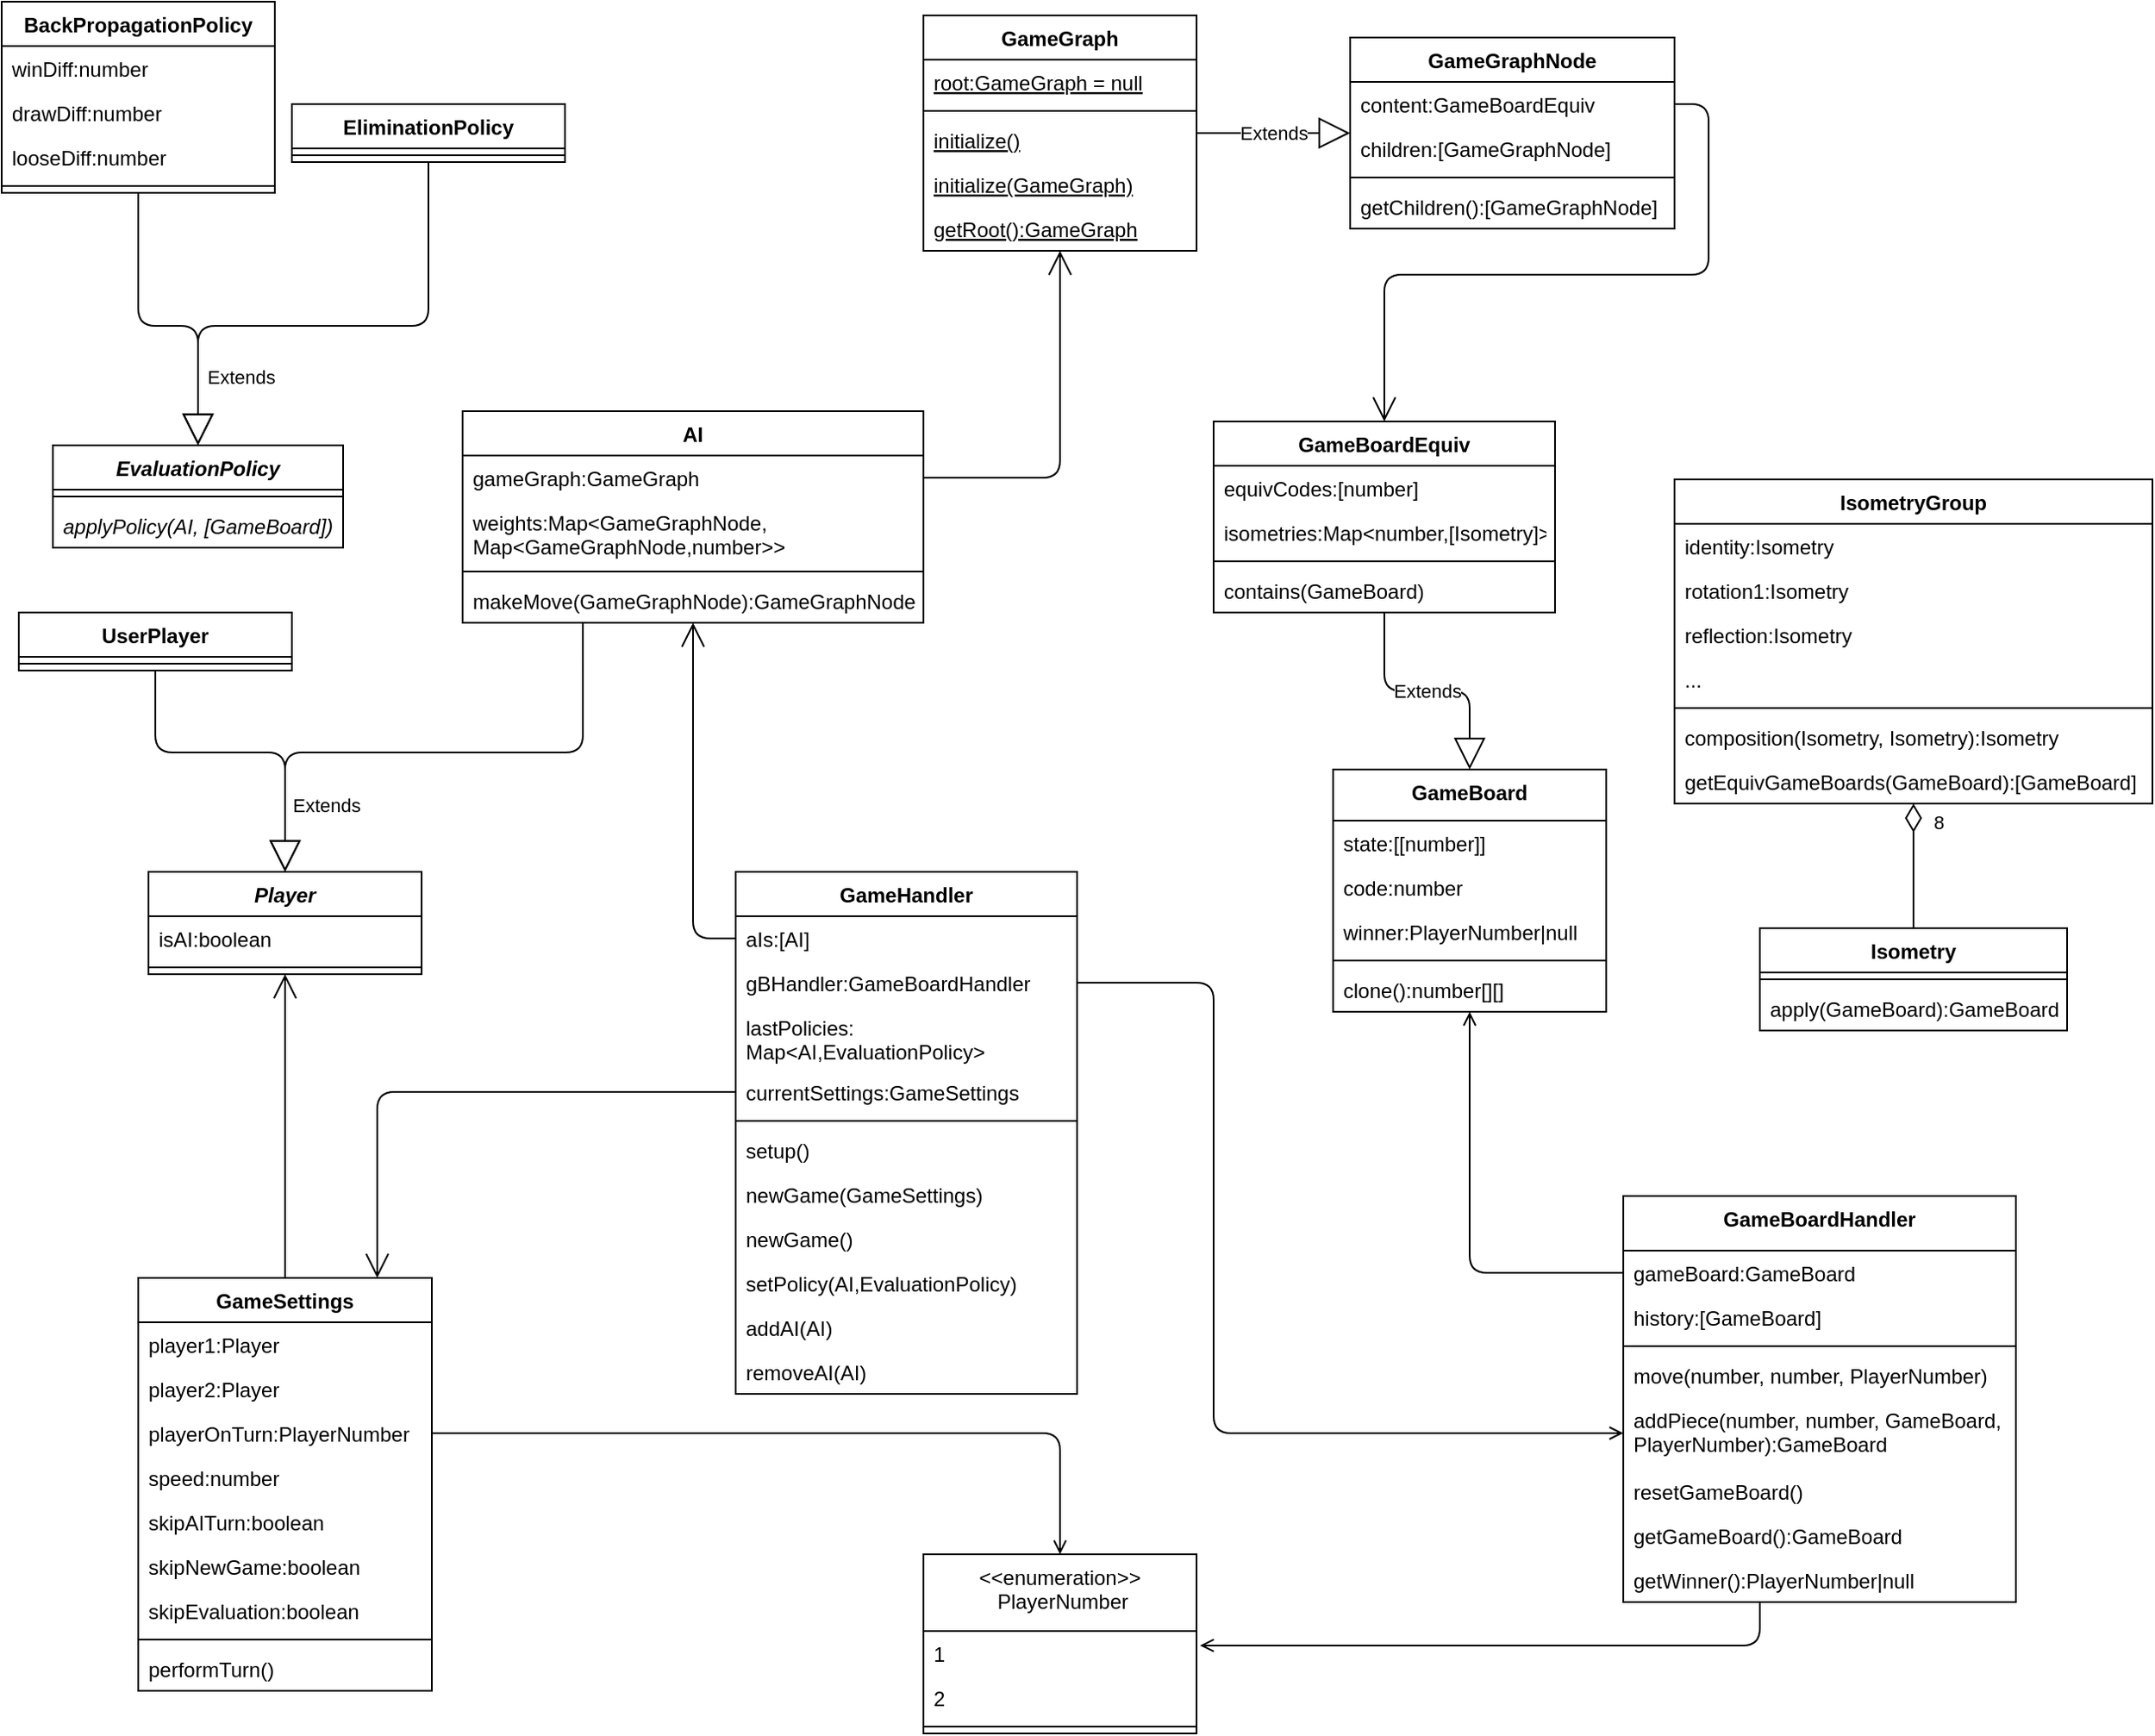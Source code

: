 <mxfile>
    <diagram id="C5RBs43oDa-KdzZeNtuy" name="Page-1">
        <mxGraphModel dx="1668" dy="773" grid="1" gridSize="10" guides="1" tooltips="1" connect="1" arrows="1" fold="1" page="1" pageScale="1" pageWidth="1300" pageHeight="1169" math="0" shadow="0">
            <root>
                <mxCell id="WIyWlLk6GJQsqaUBKTNV-0"/>
                <mxCell id="WIyWlLk6GJQsqaUBKTNV-1" parent="WIyWlLk6GJQsqaUBKTNV-0"/>
                <mxCell id="5" value="GameBoard" style="swimlane;fontStyle=1;align=center;verticalAlign=top;childLayout=stackLayout;horizontal=1;startSize=30;horizontalStack=0;resizeParent=1;resizeLast=0;collapsible=1;marginBottom=0;rounded=0;shadow=0;strokeWidth=1;" parent="WIyWlLk6GJQsqaUBKTNV-1" vertex="1">
                    <mxGeometry x="800" y="480" width="160" height="142" as="geometry">
                        <mxRectangle x="120" y="360" width="160" height="26" as="alternateBounds"/>
                    </mxGeometry>
                </mxCell>
                <mxCell id="6" value="state:[[number]]" style="text;align=left;verticalAlign=top;spacingLeft=4;spacingRight=4;overflow=hidden;rotatable=0;points=[[0,0.5],[1,0.5]];portConstraint=eastwest;" parent="5" vertex="1">
                    <mxGeometry y="30" width="160" height="26" as="geometry"/>
                </mxCell>
                <mxCell id="7" value="code:number" style="text;align=left;verticalAlign=top;spacingLeft=4;spacingRight=4;overflow=hidden;rotatable=0;points=[[0,0.5],[1,0.5]];portConstraint=eastwest;rounded=0;shadow=0;html=0;" parent="5" vertex="1">
                    <mxGeometry y="56" width="160" height="26" as="geometry"/>
                </mxCell>
                <mxCell id="65" value="winner:PlayerNumber|null" style="text;strokeColor=none;fillColor=none;align=left;verticalAlign=top;spacingLeft=4;spacingRight=4;overflow=hidden;rotatable=0;points=[[0,0.5],[1,0.5]];portConstraint=eastwest;" parent="5" vertex="1">
                    <mxGeometry y="82" width="160" height="26" as="geometry"/>
                </mxCell>
                <mxCell id="8" value="" style="line;html=1;strokeWidth=1;align=left;verticalAlign=middle;spacingTop=-1;spacingLeft=3;spacingRight=3;rotatable=0;labelPosition=right;points=[];portConstraint=eastwest;" parent="5" vertex="1">
                    <mxGeometry y="108" width="160" height="8" as="geometry"/>
                </mxCell>
                <mxCell id="9" value="clone():number[][]" style="text;align=left;verticalAlign=top;spacingLeft=4;spacingRight=4;overflow=hidden;rotatable=0;points=[[0,0.5],[1,0.5]];portConstraint=eastwest;fontStyle=0" parent="5" vertex="1">
                    <mxGeometry y="116" width="160" height="26" as="geometry"/>
                </mxCell>
                <mxCell id="147" style="html=1;startArrow=open;startFill=0;endArrow=none;endFill=0;entryX=1;entryY=0.5;entryDx=0;entryDy=0;edgeStyle=orthogonalEdgeStyle;" parent="WIyWlLk6GJQsqaUBKTNV-1" source="10" target="114" edge="1">
                    <mxGeometry relative="1" as="geometry">
                        <Array as="points">
                            <mxPoint x="730" y="869"/>
                            <mxPoint x="730" y="605"/>
                        </Array>
                    </mxGeometry>
                </mxCell>
                <mxCell id="10" value="GameBoardHandler" style="swimlane;fontStyle=1;align=center;verticalAlign=top;childLayout=stackLayout;horizontal=1;startSize=32;horizontalStack=0;resizeParent=1;resizeLast=0;collapsible=1;marginBottom=0;rounded=0;shadow=0;strokeWidth=1;" parent="WIyWlLk6GJQsqaUBKTNV-1" vertex="1">
                    <mxGeometry x="970" y="730" width="230" height="238" as="geometry">
                        <mxRectangle x="120" y="360" width="160" height="26" as="alternateBounds"/>
                    </mxGeometry>
                </mxCell>
                <mxCell id="11" value="gameBoard:GameBoard" style="text;align=left;verticalAlign=top;spacingLeft=4;spacingRight=4;overflow=hidden;rotatable=0;points=[[0,0.5],[1,0.5]];portConstraint=eastwest;" parent="10" vertex="1">
                    <mxGeometry y="32" width="230" height="26" as="geometry"/>
                </mxCell>
                <mxCell id="12" value="history:[GameBoard]" style="text;align=left;verticalAlign=top;spacingLeft=4;spacingRight=4;overflow=hidden;rotatable=0;points=[[0,0.5],[1,0.5]];portConstraint=eastwest;rounded=0;shadow=0;html=0;" parent="10" vertex="1">
                    <mxGeometry y="58" width="230" height="26" as="geometry"/>
                </mxCell>
                <mxCell id="13" value="" style="line;html=1;strokeWidth=1;align=left;verticalAlign=middle;spacingTop=-1;spacingLeft=3;spacingRight=3;rotatable=0;labelPosition=right;points=[];portConstraint=eastwest;" parent="10" vertex="1">
                    <mxGeometry y="84" width="230" height="8" as="geometry"/>
                </mxCell>
                <mxCell id="14" value="move(number, number, PlayerNumber)" style="text;align=left;verticalAlign=top;spacingLeft=4;spacingRight=4;overflow=hidden;rotatable=0;points=[[0,0.5],[1,0.5]];portConstraint=eastwest;fontStyle=0" parent="10" vertex="1">
                    <mxGeometry y="92" width="230" height="26" as="geometry"/>
                </mxCell>
                <mxCell id="37" value="addPiece(number, number, GameBoard, &#10;PlayerNumber):GameBoard" style="text;strokeColor=none;fillColor=none;align=left;verticalAlign=top;spacingLeft=4;spacingRight=4;overflow=hidden;rotatable=0;points=[[0,0.5],[1,0.5]];portConstraint=eastwest;" parent="10" vertex="1">
                    <mxGeometry y="118" width="230" height="42" as="geometry"/>
                </mxCell>
                <mxCell id="38" value="resetGameBoard()" style="text;strokeColor=none;fillColor=none;align=left;verticalAlign=top;spacingLeft=4;spacingRight=4;overflow=hidden;rotatable=0;points=[[0,0.5],[1,0.5]];portConstraint=eastwest;" parent="10" vertex="1">
                    <mxGeometry y="160" width="230" height="26" as="geometry"/>
                </mxCell>
                <mxCell id="36" value="getGameBoard():GameBoard" style="text;strokeColor=none;fillColor=none;align=left;verticalAlign=top;spacingLeft=4;spacingRight=4;overflow=hidden;rotatable=0;points=[[0,0.5],[1,0.5]];portConstraint=eastwest;" parent="10" vertex="1">
                    <mxGeometry y="186" width="230" height="26" as="geometry"/>
                </mxCell>
                <mxCell id="39" value="getWinner():PlayerNumber|null" style="text;strokeColor=none;fillColor=none;align=left;verticalAlign=top;spacingLeft=4;spacingRight=4;overflow=hidden;rotatable=0;points=[[0,0.5],[1,0.5]];portConstraint=eastwest;" parent="10" vertex="1">
                    <mxGeometry y="212" width="230" height="26" as="geometry"/>
                </mxCell>
                <mxCell id="21" value="&lt;&lt;enumeration&gt;&gt;&#10; PlayerNumber" style="swimlane;fontStyle=0;align=center;verticalAlign=top;childLayout=stackLayout;horizontal=1;startSize=45;horizontalStack=0;resizeParent=1;resizeLast=0;collapsible=1;marginBottom=0;rounded=0;shadow=0;strokeWidth=1;" parent="WIyWlLk6GJQsqaUBKTNV-1" vertex="1">
                    <mxGeometry x="560" y="940" width="160" height="105" as="geometry">
                        <mxRectangle x="120" y="360" width="160" height="26" as="alternateBounds"/>
                    </mxGeometry>
                </mxCell>
                <mxCell id="22" value="1" style="text;align=left;verticalAlign=top;spacingLeft=4;spacingRight=4;overflow=hidden;rotatable=0;points=[[0,0.5],[1,0.5]];portConstraint=eastwest;" parent="21" vertex="1">
                    <mxGeometry y="45" width="160" height="26" as="geometry"/>
                </mxCell>
                <mxCell id="23" value="2" style="text;align=left;verticalAlign=top;spacingLeft=4;spacingRight=4;overflow=hidden;rotatable=0;points=[[0,0.5],[1,0.5]];portConstraint=eastwest;rounded=0;shadow=0;html=0;" parent="21" vertex="1">
                    <mxGeometry y="71" width="160" height="26" as="geometry"/>
                </mxCell>
                <mxCell id="24" value="" style="line;html=1;strokeWidth=1;align=left;verticalAlign=middle;spacingTop=-1;spacingLeft=3;spacingRight=3;rotatable=0;labelPosition=right;points=[];portConstraint=eastwest;" parent="21" vertex="1">
                    <mxGeometry y="97" width="160" height="8" as="geometry"/>
                </mxCell>
                <mxCell id="30" value="" style="endArrow=none;html=1;entryX=0;entryY=0.5;entryDx=0;entryDy=0;startArrow=open;startFill=0;edgeStyle=orthogonalEdgeStyle;" parent="WIyWlLk6GJQsqaUBKTNV-1" source="5" target="11" edge="1">
                    <mxGeometry width="50" height="50" relative="1" as="geometry">
                        <mxPoint x="600" y="630" as="sourcePoint"/>
                        <mxPoint x="650" y="580" as="targetPoint"/>
                    </mxGeometry>
                </mxCell>
                <mxCell id="32" value="" style="endArrow=none;html=1;endFill=0;startArrow=open;startFill=0;edgeStyle=orthogonalEdgeStyle;" parent="WIyWlLk6GJQsqaUBKTNV-1" target="10" edge="1">
                    <mxGeometry width="50" height="50" relative="1" as="geometry">
                        <mxPoint x="722" y="993.467" as="sourcePoint"/>
                        <mxPoint x="972" y="850" as="targetPoint"/>
                        <Array as="points">
                            <mxPoint x="1050" y="994"/>
                        </Array>
                    </mxGeometry>
                </mxCell>
                <mxCell id="40" value="GameGraphNode" style="swimlane;fontStyle=1;align=center;verticalAlign=top;childLayout=stackLayout;horizontal=1;startSize=26;horizontalStack=0;resizeParent=1;resizeParentMax=0;resizeLast=0;collapsible=1;marginBottom=0;" parent="WIyWlLk6GJQsqaUBKTNV-1" vertex="1">
                    <mxGeometry x="810" y="51" width="190" height="112" as="geometry"/>
                </mxCell>
                <mxCell id="41" value="content:GameBoardEquiv" style="text;strokeColor=none;fillColor=none;align=left;verticalAlign=top;spacingLeft=4;spacingRight=4;overflow=hidden;rotatable=0;points=[[0,0.5],[1,0.5]];portConstraint=eastwest;" parent="40" vertex="1">
                    <mxGeometry y="26" width="190" height="26" as="geometry"/>
                </mxCell>
                <mxCell id="64" value="children:[GameGraphNode]" style="text;strokeColor=none;fillColor=none;align=left;verticalAlign=top;spacingLeft=4;spacingRight=4;overflow=hidden;rotatable=0;points=[[0,0.5],[1,0.5]];portConstraint=eastwest;" parent="40" vertex="1">
                    <mxGeometry y="52" width="190" height="26" as="geometry"/>
                </mxCell>
                <mxCell id="42" value="" style="line;strokeWidth=1;fillColor=none;align=left;verticalAlign=middle;spacingTop=-1;spacingLeft=3;spacingRight=3;rotatable=0;labelPosition=right;points=[];portConstraint=eastwest;strokeColor=inherit;" parent="40" vertex="1">
                    <mxGeometry y="78" width="190" height="8" as="geometry"/>
                </mxCell>
                <mxCell id="80" value="getChildren():[GameGraphNode]" style="text;strokeColor=none;fillColor=none;align=left;verticalAlign=top;spacingLeft=4;spacingRight=4;overflow=hidden;rotatable=0;points=[[0,0.5],[1,0.5]];portConstraint=eastwest;" parent="40" vertex="1">
                    <mxGeometry y="86" width="190" height="26" as="geometry"/>
                </mxCell>
                <mxCell id="44" value="GameBoardEquiv" style="swimlane;fontStyle=1;align=center;verticalAlign=top;childLayout=stackLayout;horizontal=1;startSize=26;horizontalStack=0;resizeParent=1;resizeParentMax=0;resizeLast=0;collapsible=1;marginBottom=0;" parent="WIyWlLk6GJQsqaUBKTNV-1" vertex="1">
                    <mxGeometry x="730" y="276" width="200" height="112" as="geometry"/>
                </mxCell>
                <mxCell id="45" value="equivCodes:[number]" style="text;strokeColor=none;fillColor=none;align=left;verticalAlign=top;spacingLeft=4;spacingRight=4;overflow=hidden;rotatable=0;points=[[0,0.5],[1,0.5]];portConstraint=eastwest;" parent="44" vertex="1">
                    <mxGeometry y="26" width="200" height="26" as="geometry"/>
                </mxCell>
                <mxCell id="62" value="isometries:Map&lt;number,[Isometry]&gt;" style="text;strokeColor=none;fillColor=none;align=left;verticalAlign=top;spacingLeft=4;spacingRight=4;overflow=hidden;rotatable=0;points=[[0,0.5],[1,0.5]];portConstraint=eastwest;" parent="44" vertex="1">
                    <mxGeometry y="52" width="200" height="26" as="geometry"/>
                </mxCell>
                <mxCell id="46" value="" style="line;strokeWidth=1;fillColor=none;align=left;verticalAlign=middle;spacingTop=-1;spacingLeft=3;spacingRight=3;rotatable=0;labelPosition=right;points=[];portConstraint=eastwest;strokeColor=inherit;" parent="44" vertex="1">
                    <mxGeometry y="78" width="200" height="8" as="geometry"/>
                </mxCell>
                <mxCell id="47" value="contains(GameBoard)" style="text;strokeColor=none;fillColor=none;align=left;verticalAlign=top;spacingLeft=4;spacingRight=4;overflow=hidden;rotatable=0;points=[[0,0.5],[1,0.5]];portConstraint=eastwest;" parent="44" vertex="1">
                    <mxGeometry y="86" width="200" height="26" as="geometry"/>
                </mxCell>
                <mxCell id="48" value="Extends" style="endArrow=block;endSize=16;endFill=0;html=1;edgeStyle=orthogonalEdgeStyle;" parent="WIyWlLk6GJQsqaUBKTNV-1" source="44" target="5" edge="1">
                    <mxGeometry width="160" relative="1" as="geometry">
                        <mxPoint x="590" y="460" as="sourcePoint"/>
                        <mxPoint x="750" y="460" as="targetPoint"/>
                    </mxGeometry>
                </mxCell>
                <mxCell id="49" value="IsometryGroup" style="swimlane;fontStyle=1;align=center;verticalAlign=top;childLayout=stackLayout;horizontal=1;startSize=26;horizontalStack=0;resizeParent=1;resizeParentMax=0;resizeLast=0;collapsible=1;marginBottom=0;" parent="WIyWlLk6GJQsqaUBKTNV-1" vertex="1">
                    <mxGeometry x="1000" y="310" width="280" height="190" as="geometry"/>
                </mxCell>
                <mxCell id="50" value="identity:Isometry" style="text;strokeColor=none;fillColor=none;align=left;verticalAlign=top;spacingLeft=4;spacingRight=4;overflow=hidden;rotatable=0;points=[[0,0.5],[1,0.5]];portConstraint=eastwest;" parent="49" vertex="1">
                    <mxGeometry y="26" width="280" height="26" as="geometry"/>
                </mxCell>
                <mxCell id="58" value="rotation1:Isometry" style="text;strokeColor=none;fillColor=none;align=left;verticalAlign=top;spacingLeft=4;spacingRight=4;overflow=hidden;rotatable=0;points=[[0,0.5],[1,0.5]];portConstraint=eastwest;" parent="49" vertex="1">
                    <mxGeometry y="52" width="280" height="26" as="geometry"/>
                </mxCell>
                <mxCell id="59" value="reflection:Isometry" style="text;strokeColor=none;fillColor=none;align=left;verticalAlign=top;spacingLeft=4;spacingRight=4;overflow=hidden;rotatable=0;points=[[0,0.5],[1,0.5]];portConstraint=eastwest;" parent="49" vertex="1">
                    <mxGeometry y="78" width="280" height="26" as="geometry"/>
                </mxCell>
                <mxCell id="60" value="..." style="text;strokeColor=none;fillColor=none;align=left;verticalAlign=top;spacingLeft=4;spacingRight=4;overflow=hidden;rotatable=0;points=[[0,0.5],[1,0.5]];portConstraint=eastwest;" parent="49" vertex="1">
                    <mxGeometry y="104" width="280" height="26" as="geometry"/>
                </mxCell>
                <mxCell id="51" value="" style="line;strokeWidth=1;fillColor=none;align=left;verticalAlign=middle;spacingTop=-1;spacingLeft=3;spacingRight=3;rotatable=0;labelPosition=right;points=[];portConstraint=eastwest;strokeColor=inherit;" parent="49" vertex="1">
                    <mxGeometry y="130" width="280" height="8" as="geometry"/>
                </mxCell>
                <mxCell id="52" value="composition(Isometry, Isometry):Isometry" style="text;strokeColor=none;fillColor=none;align=left;verticalAlign=top;spacingLeft=4;spacingRight=4;overflow=hidden;rotatable=0;points=[[0,0.5],[1,0.5]];portConstraint=eastwest;" parent="49" vertex="1">
                    <mxGeometry y="138" width="280" height="26" as="geometry"/>
                </mxCell>
                <mxCell id="81" value="getEquivGameBoards(GameBoard):[GameBoard]" style="text;strokeColor=none;fillColor=none;align=left;verticalAlign=top;spacingLeft=4;spacingRight=4;overflow=hidden;rotatable=0;points=[[0,0.5],[1,0.5]];portConstraint=eastwest;" parent="49" vertex="1">
                    <mxGeometry y="164" width="280" height="26" as="geometry"/>
                </mxCell>
                <mxCell id="53" value="Isometry" style="swimlane;fontStyle=1;align=center;verticalAlign=top;childLayout=stackLayout;horizontal=1;startSize=26;horizontalStack=0;resizeParent=1;resizeParentMax=0;resizeLast=0;collapsible=1;marginBottom=0;" parent="WIyWlLk6GJQsqaUBKTNV-1" vertex="1">
                    <mxGeometry x="1050" y="573" width="180" height="60" as="geometry"/>
                </mxCell>
                <mxCell id="55" value="" style="line;strokeWidth=1;fillColor=none;align=left;verticalAlign=middle;spacingTop=-1;spacingLeft=3;spacingRight=3;rotatable=0;labelPosition=right;points=[];portConstraint=eastwest;strokeColor=inherit;" parent="53" vertex="1">
                    <mxGeometry y="26" width="180" height="8" as="geometry"/>
                </mxCell>
                <mxCell id="56" value="apply(GameBoard):GameBoard" style="text;strokeColor=none;fillColor=none;align=left;verticalAlign=top;spacingLeft=4;spacingRight=4;overflow=hidden;rotatable=0;points=[[0,0.5],[1,0.5]];portConstraint=eastwest;" parent="53" vertex="1">
                    <mxGeometry y="34" width="180" height="26" as="geometry"/>
                </mxCell>
                <mxCell id="61" value="8" style="endArrow=none;html=1;endSize=12;startArrow=diamondThin;startSize=14;startFill=0;edgeStyle=orthogonalEdgeStyle;align=left;verticalAlign=bottom;endFill=0;" parent="WIyWlLk6GJQsqaUBKTNV-1" source="49" target="53" edge="1">
                    <mxGeometry x="-0.452" y="10" relative="1" as="geometry">
                        <mxPoint x="1100" y="378" as="sourcePoint"/>
                        <mxPoint x="1160" y="318" as="targetPoint"/>
                        <mxPoint as="offset"/>
                    </mxGeometry>
                </mxCell>
                <mxCell id="67" value="" style="endArrow=open;endFill=1;endSize=12;html=1;exitX=1;exitY=0.5;exitDx=0;exitDy=0;edgeStyle=orthogonalEdgeStyle;" parent="WIyWlLk6GJQsqaUBKTNV-1" source="41" target="44" edge="1">
                    <mxGeometry width="160" relative="1" as="geometry">
                        <mxPoint x="510" y="370" as="sourcePoint"/>
                        <mxPoint x="670" y="370" as="targetPoint"/>
                        <Array as="points">
                            <mxPoint x="1020" y="90"/>
                            <mxPoint x="1020" y="190"/>
                            <mxPoint x="830" y="190"/>
                        </Array>
                    </mxGeometry>
                </mxCell>
                <mxCell id="75" value="GameGraph" style="swimlane;fontStyle=1;align=center;verticalAlign=top;childLayout=stackLayout;horizontal=1;startSize=26;horizontalStack=0;resizeParent=1;resizeParentMax=0;resizeLast=0;collapsible=1;marginBottom=0;" parent="WIyWlLk6GJQsqaUBKTNV-1" vertex="1">
                    <mxGeometry x="560" y="38" width="160" height="138" as="geometry"/>
                </mxCell>
                <mxCell id="91" value="root:GameGraph = null" style="text;strokeColor=none;fillColor=none;align=left;verticalAlign=top;spacingLeft=4;spacingRight=4;overflow=hidden;rotatable=0;points=[[0,0.5],[1,0.5]];portConstraint=eastwest;fontStyle=4" parent="75" vertex="1">
                    <mxGeometry y="26" width="160" height="26" as="geometry"/>
                </mxCell>
                <mxCell id="77" value="" style="line;strokeWidth=1;fillColor=none;align=left;verticalAlign=middle;spacingTop=-1;spacingLeft=3;spacingRight=3;rotatable=0;labelPosition=right;points=[];portConstraint=eastwest;strokeColor=inherit;" parent="75" vertex="1">
                    <mxGeometry y="52" width="160" height="8" as="geometry"/>
                </mxCell>
                <mxCell id="93" value="initialize()" style="text;strokeColor=none;fillColor=none;align=left;verticalAlign=top;spacingLeft=4;spacingRight=4;overflow=hidden;rotatable=0;points=[[0,0.5],[1,0.5]];portConstraint=eastwest;fontStyle=4" parent="75" vertex="1">
                    <mxGeometry y="60" width="160" height="26" as="geometry"/>
                </mxCell>
                <mxCell id="94" value="initialize(GameGraph)" style="text;strokeColor=none;fillColor=none;align=left;verticalAlign=top;spacingLeft=4;spacingRight=4;overflow=hidden;rotatable=0;points=[[0,0.5],[1,0.5]];portConstraint=eastwest;fontStyle=4" parent="75" vertex="1">
                    <mxGeometry y="86" width="160" height="26" as="geometry"/>
                </mxCell>
                <mxCell id="96" value="getRoot():GameGraph" style="text;strokeColor=none;fillColor=none;align=left;verticalAlign=top;spacingLeft=4;spacingRight=4;overflow=hidden;rotatable=0;points=[[0,0.5],[1,0.5]];portConstraint=eastwest;fontStyle=4" parent="75" vertex="1">
                    <mxGeometry y="112" width="160" height="26" as="geometry"/>
                </mxCell>
                <mxCell id="79" value="Extends" style="endArrow=block;endSize=16;endFill=0;html=1;edgeStyle=orthogonalEdgeStyle;" parent="WIyWlLk6GJQsqaUBKTNV-1" source="75" target="40" edge="1">
                    <mxGeometry width="160" relative="1" as="geometry">
                        <mxPoint x="400" y="190" as="sourcePoint"/>
                        <mxPoint x="560" y="190" as="targetPoint"/>
                    </mxGeometry>
                </mxCell>
                <mxCell id="85" value="AI" style="swimlane;fontStyle=1;align=center;verticalAlign=top;childLayout=stackLayout;horizontal=1;startSize=26;horizontalStack=0;resizeParent=1;resizeParentMax=0;resizeLast=0;collapsible=1;marginBottom=0;" parent="WIyWlLk6GJQsqaUBKTNV-1" vertex="1">
                    <mxGeometry x="290" y="270" width="270" height="124" as="geometry"/>
                </mxCell>
                <mxCell id="86" value="gameGraph:GameGraph" style="text;strokeColor=none;fillColor=none;align=left;verticalAlign=top;spacingLeft=4;spacingRight=4;overflow=hidden;rotatable=0;points=[[0,0.5],[1,0.5]];portConstraint=eastwest;" parent="85" vertex="1">
                    <mxGeometry y="26" width="270" height="26" as="geometry"/>
                </mxCell>
                <mxCell id="90" value="weights:Map&lt;GameGraphNode,&#10;Map&lt;GameGraphNode,number&gt;&gt;" style="text;strokeColor=none;fillColor=none;align=left;verticalAlign=top;spacingLeft=4;spacingRight=4;overflow=hidden;rotatable=0;points=[[0,0.5],[1,0.5]];portConstraint=eastwest;" parent="85" vertex="1">
                    <mxGeometry y="52" width="270" height="38" as="geometry"/>
                </mxCell>
                <mxCell id="87" value="" style="line;strokeWidth=1;fillColor=none;align=left;verticalAlign=middle;spacingTop=-1;spacingLeft=3;spacingRight=3;rotatable=0;labelPosition=right;points=[];portConstraint=eastwest;strokeColor=inherit;" parent="85" vertex="1">
                    <mxGeometry y="90" width="270" height="8" as="geometry"/>
                </mxCell>
                <mxCell id="88" value="makeMove(GameGraphNode):GameGraphNode" style="text;strokeColor=none;fillColor=none;align=left;verticalAlign=top;spacingLeft=4;spacingRight=4;overflow=hidden;rotatable=0;points=[[0,0.5],[1,0.5]];portConstraint=eastwest;" parent="85" vertex="1">
                    <mxGeometry y="98" width="270" height="26" as="geometry"/>
                </mxCell>
                <mxCell id="89" value="" style="endArrow=open;endFill=1;endSize=12;html=1;exitX=1;exitY=0.5;exitDx=0;exitDy=0;edgeStyle=orthogonalEdgeStyle;" parent="WIyWlLk6GJQsqaUBKTNV-1" source="86" target="75" edge="1">
                    <mxGeometry width="160" relative="1" as="geometry">
                        <mxPoint x="440" y="200" as="sourcePoint"/>
                        <mxPoint x="600" y="200" as="targetPoint"/>
                        <Array as="points">
                            <mxPoint x="640" y="309"/>
                        </Array>
                    </mxGeometry>
                </mxCell>
                <mxCell id="97" value="EvaluationPolicy" style="swimlane;fontStyle=3;align=center;verticalAlign=top;childLayout=stackLayout;horizontal=1;startSize=26;horizontalStack=0;resizeParent=1;resizeParentMax=0;resizeLast=0;collapsible=1;marginBottom=0;" parent="WIyWlLk6GJQsqaUBKTNV-1" vertex="1">
                    <mxGeometry x="50" y="290" width="170" height="60" as="geometry"/>
                </mxCell>
                <mxCell id="99" value="" style="line;strokeWidth=1;fillColor=none;align=left;verticalAlign=middle;spacingTop=-1;spacingLeft=3;spacingRight=3;rotatable=0;labelPosition=right;points=[];portConstraint=eastwest;strokeColor=inherit;" parent="97" vertex="1">
                    <mxGeometry y="26" width="170" height="8" as="geometry"/>
                </mxCell>
                <mxCell id="100" value="applyPolicy(AI, [GameBoard])" style="text;strokeColor=none;fillColor=none;align=left;verticalAlign=top;spacingLeft=4;spacingRight=4;overflow=hidden;rotatable=0;points=[[0,0.5],[1,0.5]];portConstraint=eastwest;fontStyle=2" parent="97" vertex="1">
                    <mxGeometry y="34" width="170" height="26" as="geometry"/>
                </mxCell>
                <mxCell id="101" value="EliminationPolicy" style="swimlane;fontStyle=1;align=center;verticalAlign=top;childLayout=stackLayout;horizontal=1;startSize=26;horizontalStack=0;resizeParent=1;resizeParentMax=0;resizeLast=0;collapsible=1;marginBottom=0;" parent="WIyWlLk6GJQsqaUBKTNV-1" vertex="1">
                    <mxGeometry x="190" y="90" width="160" height="34" as="geometry"/>
                </mxCell>
                <mxCell id="103" value="" style="line;strokeWidth=1;fillColor=none;align=left;verticalAlign=middle;spacingTop=-1;spacingLeft=3;spacingRight=3;rotatable=0;labelPosition=right;points=[];portConstraint=eastwest;strokeColor=inherit;" parent="101" vertex="1">
                    <mxGeometry y="26" width="160" height="8" as="geometry"/>
                </mxCell>
                <mxCell id="107" value="BackPropagationPolicy" style="swimlane;fontStyle=1;align=center;verticalAlign=top;childLayout=stackLayout;horizontal=1;startSize=26;horizontalStack=0;resizeParent=1;resizeParentMax=0;resizeLast=0;collapsible=1;marginBottom=0;" parent="WIyWlLk6GJQsqaUBKTNV-1" vertex="1">
                    <mxGeometry x="20" y="30" width="160" height="112" as="geometry"/>
                </mxCell>
                <mxCell id="109" value="winDiff:number" style="text;strokeColor=none;fillColor=none;align=left;verticalAlign=top;spacingLeft=4;spacingRight=4;overflow=hidden;rotatable=0;points=[[0,0.5],[1,0.5]];portConstraint=eastwest;" parent="107" vertex="1">
                    <mxGeometry y="26" width="160" height="26" as="geometry"/>
                </mxCell>
                <mxCell id="110" value="drawDiff:number" style="text;strokeColor=none;fillColor=none;align=left;verticalAlign=top;spacingLeft=4;spacingRight=4;overflow=hidden;rotatable=0;points=[[0,0.5],[1,0.5]];portConstraint=eastwest;" parent="107" vertex="1">
                    <mxGeometry y="52" width="160" height="26" as="geometry"/>
                </mxCell>
                <mxCell id="111" value="looseDiff:number" style="text;strokeColor=none;fillColor=none;align=left;verticalAlign=top;spacingLeft=4;spacingRight=4;overflow=hidden;rotatable=0;points=[[0,0.5],[1,0.5]];portConstraint=eastwest;" parent="107" vertex="1">
                    <mxGeometry y="78" width="160" height="26" as="geometry"/>
                </mxCell>
                <mxCell id="108" value="" style="line;strokeWidth=1;fillColor=none;align=left;verticalAlign=middle;spacingTop=-1;spacingLeft=3;spacingRight=3;rotatable=0;labelPosition=right;points=[];portConstraint=eastwest;strokeColor=inherit;" parent="107" vertex="1">
                    <mxGeometry y="104" width="160" height="8" as="geometry"/>
                </mxCell>
                <mxCell id="106" value="Extends" style="endArrow=block;endSize=16;endFill=0;html=1;edgeStyle=orthogonalEdgeStyle;elbow=vertical;" parent="WIyWlLk6GJQsqaUBKTNV-1" source="101" target="97" edge="1">
                    <mxGeometry x="0.734" y="25" width="160" relative="1" as="geometry">
                        <mxPoint x="350" y="430" as="sourcePoint"/>
                        <mxPoint x="310" y="560" as="targetPoint"/>
                        <Array as="points">
                            <mxPoint x="270" y="220"/>
                            <mxPoint x="135" y="220"/>
                        </Array>
                        <mxPoint as="offset"/>
                    </mxGeometry>
                </mxCell>
                <mxCell id="112" value="" style="endArrow=block;endSize=16;endFill=0;html=1;edgeStyle=orthogonalEdgeStyle;elbow=vertical;" parent="WIyWlLk6GJQsqaUBKTNV-1" source="107" target="97" edge="1">
                    <mxGeometry x="-0.257" y="-20" width="160" relative="1" as="geometry">
                        <mxPoint x="380" y="422.153" as="sourcePoint"/>
                        <mxPoint x="250" y="430.525" as="targetPoint"/>
                        <Array as="points">
                            <mxPoint x="100" y="220"/>
                            <mxPoint x="135" y="220"/>
                        </Array>
                        <mxPoint as="offset"/>
                    </mxGeometry>
                </mxCell>
                <mxCell id="124" value="GameSettings" style="swimlane;fontStyle=1;align=center;verticalAlign=top;childLayout=stackLayout;horizontal=1;startSize=26;horizontalStack=0;resizeParent=1;resizeParentMax=0;resizeLast=0;collapsible=1;marginBottom=0;" parent="WIyWlLk6GJQsqaUBKTNV-1" vertex="1">
                    <mxGeometry x="100" y="778" width="172" height="242" as="geometry"/>
                </mxCell>
                <mxCell id="125" value="player1:Player" style="text;strokeColor=none;fillColor=none;align=left;verticalAlign=top;spacingLeft=4;spacingRight=4;overflow=hidden;rotatable=0;points=[[0,0.5],[1,0.5]];portConstraint=eastwest;" parent="124" vertex="1">
                    <mxGeometry y="26" width="172" height="26" as="geometry"/>
                </mxCell>
                <mxCell id="128" value="player2:Player" style="text;strokeColor=none;fillColor=none;align=left;verticalAlign=top;spacingLeft=4;spacingRight=4;overflow=hidden;rotatable=0;points=[[0,0.5],[1,0.5]];portConstraint=eastwest;" parent="124" vertex="1">
                    <mxGeometry y="52" width="172" height="26" as="geometry"/>
                </mxCell>
                <mxCell id="129" value="playerOnTurn:PlayerNumber" style="text;strokeColor=none;fillColor=none;align=left;verticalAlign=top;spacingLeft=4;spacingRight=4;overflow=hidden;rotatable=0;points=[[0,0.5],[1,0.5]];portConstraint=eastwest;" parent="124" vertex="1">
                    <mxGeometry y="78" width="172" height="26" as="geometry"/>
                </mxCell>
                <mxCell id="130" value="speed:number" style="text;strokeColor=none;fillColor=none;align=left;verticalAlign=top;spacingLeft=4;spacingRight=4;overflow=hidden;rotatable=0;points=[[0,0.5],[1,0.5]];portConstraint=eastwest;" parent="124" vertex="1">
                    <mxGeometry y="104" width="172" height="26" as="geometry"/>
                </mxCell>
                <mxCell id="131" value="skipAITurn:boolean" style="text;strokeColor=none;fillColor=none;align=left;verticalAlign=top;spacingLeft=4;spacingRight=4;overflow=hidden;rotatable=0;points=[[0,0.5],[1,0.5]];portConstraint=eastwest;" parent="124" vertex="1">
                    <mxGeometry y="130" width="172" height="26" as="geometry"/>
                </mxCell>
                <mxCell id="132" value="skipNewGame:boolean" style="text;strokeColor=none;fillColor=none;align=left;verticalAlign=top;spacingLeft=4;spacingRight=4;overflow=hidden;rotatable=0;points=[[0,0.5],[1,0.5]];portConstraint=eastwest;" parent="124" vertex="1">
                    <mxGeometry y="156" width="172" height="26" as="geometry"/>
                </mxCell>
                <mxCell id="133" value="skipEvaluation:boolean" style="text;strokeColor=none;fillColor=none;align=left;verticalAlign=top;spacingLeft=4;spacingRight=4;overflow=hidden;rotatable=0;points=[[0,0.5],[1,0.5]];portConstraint=eastwest;" parent="124" vertex="1">
                    <mxGeometry y="182" width="172" height="26" as="geometry"/>
                </mxCell>
                <mxCell id="126" value="" style="line;strokeWidth=1;fillColor=none;align=left;verticalAlign=middle;spacingTop=-1;spacingLeft=3;spacingRight=3;rotatable=0;labelPosition=right;points=[];portConstraint=eastwest;strokeColor=inherit;" parent="124" vertex="1">
                    <mxGeometry y="208" width="172" height="8" as="geometry"/>
                </mxCell>
                <mxCell id="127" value="performTurn()" style="text;strokeColor=none;fillColor=none;align=left;verticalAlign=top;spacingLeft=4;spacingRight=4;overflow=hidden;rotatable=0;points=[[0,0.5],[1,0.5]];portConstraint=eastwest;" parent="124" vertex="1">
                    <mxGeometry y="216" width="172" height="26" as="geometry"/>
                </mxCell>
                <mxCell id="136" value="Player" style="swimlane;fontStyle=3;align=center;verticalAlign=top;childLayout=stackLayout;horizontal=1;startSize=26;horizontalStack=0;resizeParent=1;resizeParentMax=0;resizeLast=0;collapsible=1;marginBottom=0;" parent="WIyWlLk6GJQsqaUBKTNV-1" vertex="1">
                    <mxGeometry x="106" y="540" width="160" height="60" as="geometry"/>
                </mxCell>
                <mxCell id="137" value="isAI:boolean" style="text;strokeColor=none;fillColor=none;align=left;verticalAlign=top;spacingLeft=4;spacingRight=4;overflow=hidden;rotatable=0;points=[[0,0.5],[1,0.5]];portConstraint=eastwest;" parent="136" vertex="1">
                    <mxGeometry y="26" width="160" height="26" as="geometry"/>
                </mxCell>
                <mxCell id="138" value="" style="line;strokeWidth=1;fillColor=none;align=left;verticalAlign=middle;spacingTop=-1;spacingLeft=3;spacingRight=3;rotatable=0;labelPosition=right;points=[];portConstraint=eastwest;strokeColor=inherit;" parent="136" vertex="1">
                    <mxGeometry y="52" width="160" height="8" as="geometry"/>
                </mxCell>
                <mxCell id="140" value="Extends" style="endArrow=block;endSize=16;endFill=0;html=1;edgeStyle=orthogonalEdgeStyle;elbow=vertical;exitX=0.261;exitY=0.994;exitDx=0;exitDy=0;exitPerimeter=0;" parent="WIyWlLk6GJQsqaUBKTNV-1" source="88" target="136" edge="1">
                    <mxGeometry x="0.75" y="24" width="160" relative="1" as="geometry">
                        <mxPoint x="251.522" y="428" as="sourcePoint"/>
                        <mxPoint x="177.609" y="360" as="targetPoint"/>
                        <Array as="points">
                            <mxPoint x="361" y="470"/>
                            <mxPoint x="186" y="470"/>
                        </Array>
                        <mxPoint y="1" as="offset"/>
                    </mxGeometry>
                </mxCell>
                <mxCell id="143" value="" style="endArrow=open;endFill=1;endSize=12;html=1;exitX=0;exitY=0.5;exitDx=0;exitDy=0;edgeStyle=orthogonalEdgeStyle;" parent="WIyWlLk6GJQsqaUBKTNV-1" source="119" target="85" edge="1">
                    <mxGeometry width="160" relative="1" as="geometry">
                        <mxPoint x="330" y="620" as="sourcePoint"/>
                        <mxPoint x="490" y="620" as="targetPoint"/>
                    </mxGeometry>
                </mxCell>
                <mxCell id="144" value="" style="endArrow=open;endFill=1;endSize=12;html=1;" parent="WIyWlLk6GJQsqaUBKTNV-1" source="124" target="136" edge="1">
                    <mxGeometry width="160" relative="1" as="geometry">
                        <mxPoint x="330" y="690" as="sourcePoint"/>
                        <mxPoint x="490" y="690" as="targetPoint"/>
                    </mxGeometry>
                </mxCell>
                <mxCell id="146" style="edgeStyle=orthogonalEdgeStyle;html=1;startArrow=open;startFill=0;endArrow=none;endFill=0;entryX=1;entryY=0.5;entryDx=0;entryDy=0;" parent="WIyWlLk6GJQsqaUBKTNV-1" source="21" target="129" edge="1">
                    <mxGeometry relative="1" as="geometry"/>
                </mxCell>
                <mxCell id="148" value="" style="endArrow=open;endFill=1;endSize=12;html=1;exitX=0;exitY=0.5;exitDx=0;exitDy=0;edgeStyle=orthogonalEdgeStyle;" parent="WIyWlLk6GJQsqaUBKTNV-1" source="118" target="124" edge="1">
                    <mxGeometry width="160" relative="1" as="geometry">
                        <mxPoint x="270" y="760" as="sourcePoint"/>
                        <mxPoint x="430" y="760" as="targetPoint"/>
                        <Array as="points">
                            <mxPoint x="240" y="669"/>
                        </Array>
                    </mxGeometry>
                </mxCell>
                <mxCell id="113" value="GameHandler" style="swimlane;fontStyle=1;align=center;verticalAlign=top;childLayout=stackLayout;horizontal=1;startSize=26;horizontalStack=0;resizeParent=1;resizeParentMax=0;resizeLast=0;collapsible=1;marginBottom=0;labelBackgroundColor=default;fillStyle=auto;" parent="WIyWlLk6GJQsqaUBKTNV-1" vertex="1">
                    <mxGeometry x="450" y="540" width="200" height="306" as="geometry"/>
                </mxCell>
                <mxCell id="119" value="aIs:[AI]" style="text;strokeColor=none;fillColor=none;align=left;verticalAlign=top;spacingLeft=4;spacingRight=4;overflow=hidden;rotatable=0;points=[[0,0.5],[1,0.5]];portConstraint=eastwest;" parent="113" vertex="1">
                    <mxGeometry y="26" width="200" height="26" as="geometry"/>
                </mxCell>
                <mxCell id="114" value="gBHandler:GameBoardHandler" style="text;strokeColor=none;fillColor=none;align=left;verticalAlign=top;spacingLeft=4;spacingRight=4;overflow=hidden;rotatable=0;points=[[0,0.5],[1,0.5]];portConstraint=eastwest;" parent="113" vertex="1">
                    <mxGeometry y="52" width="200" height="26" as="geometry"/>
                </mxCell>
                <mxCell id="117" value="lastPolicies:&#10;Map&lt;AI,EvaluationPolicy&gt;" style="text;strokeColor=none;fillColor=none;align=left;verticalAlign=top;spacingLeft=4;spacingRight=4;overflow=hidden;rotatable=0;points=[[0,0.5],[1,0.5]];portConstraint=eastwest;" parent="113" vertex="1">
                    <mxGeometry y="78" width="200" height="38" as="geometry"/>
                </mxCell>
                <mxCell id="118" value="currentSettings:GameSettings" style="text;strokeColor=none;fillColor=none;align=left;verticalAlign=top;spacingLeft=4;spacingRight=4;overflow=hidden;rotatable=0;points=[[0,0.5],[1,0.5]];portConstraint=eastwest;" parent="113" vertex="1">
                    <mxGeometry y="116" width="200" height="26" as="geometry"/>
                </mxCell>
                <mxCell id="115" value="" style="line;strokeWidth=1;fillColor=none;align=left;verticalAlign=middle;spacingTop=-1;spacingLeft=3;spacingRight=3;rotatable=0;labelPosition=right;points=[];portConstraint=eastwest;strokeColor=inherit;" parent="113" vertex="1">
                    <mxGeometry y="142" width="200" height="8" as="geometry"/>
                </mxCell>
                <mxCell id="120" value="setup()" style="text;strokeColor=none;fillColor=none;align=left;verticalAlign=top;spacingLeft=4;spacingRight=4;overflow=hidden;rotatable=0;points=[[0,0.5],[1,0.5]];portConstraint=eastwest;" parent="113" vertex="1">
                    <mxGeometry y="150" width="200" height="26" as="geometry"/>
                </mxCell>
                <mxCell id="121" value="newGame(GameSettings)" style="text;strokeColor=none;fillColor=none;align=left;verticalAlign=top;spacingLeft=4;spacingRight=4;overflow=hidden;rotatable=0;points=[[0,0.5],[1,0.5]];portConstraint=eastwest;" parent="113" vertex="1">
                    <mxGeometry y="176" width="200" height="26" as="geometry"/>
                </mxCell>
                <mxCell id="122" value="newGame()" style="text;strokeColor=none;fillColor=none;align=left;verticalAlign=top;spacingLeft=4;spacingRight=4;overflow=hidden;rotatable=0;points=[[0,0.5],[1,0.5]];portConstraint=eastwest;" parent="113" vertex="1">
                    <mxGeometry y="202" width="200" height="26" as="geometry"/>
                </mxCell>
                <mxCell id="123" value="setPolicy(AI,EvaluationPolicy)" style="text;strokeColor=none;fillColor=none;align=left;verticalAlign=top;spacingLeft=4;spacingRight=4;overflow=hidden;rotatable=0;points=[[0,0.5],[1,0.5]];portConstraint=eastwest;" parent="113" vertex="1">
                    <mxGeometry y="228" width="200" height="26" as="geometry"/>
                </mxCell>
                <mxCell id="134" value="addAI(AI)" style="text;strokeColor=none;fillColor=none;align=left;verticalAlign=top;spacingLeft=4;spacingRight=4;overflow=hidden;rotatable=0;points=[[0,0.5],[1,0.5]];portConstraint=eastwest;" parent="113" vertex="1">
                    <mxGeometry y="254" width="200" height="26" as="geometry"/>
                </mxCell>
                <mxCell id="135" value="removeAI(AI)" style="text;strokeColor=none;fillColor=none;align=left;verticalAlign=top;spacingLeft=4;spacingRight=4;overflow=hidden;rotatable=0;points=[[0,0.5],[1,0.5]];portConstraint=eastwest;" parent="113" vertex="1">
                    <mxGeometry y="280" width="200" height="26" as="geometry"/>
                </mxCell>
                <mxCell id="151" value="UserPlayer" style="swimlane;fontStyle=1;align=center;verticalAlign=top;childLayout=stackLayout;horizontal=1;startSize=26;horizontalStack=0;resizeParent=1;resizeParentMax=0;resizeLast=0;collapsible=1;marginBottom=0;labelBackgroundColor=none;fillStyle=auto;" parent="WIyWlLk6GJQsqaUBKTNV-1" vertex="1">
                    <mxGeometry x="30" y="388" width="160" height="34" as="geometry"/>
                </mxCell>
                <mxCell id="153" value="" style="line;strokeWidth=1;fillColor=none;align=left;verticalAlign=middle;spacingTop=-1;spacingLeft=3;spacingRight=3;rotatable=0;labelPosition=right;points=[];portConstraint=eastwest;strokeColor=inherit;labelBackgroundColor=#FF3333;fillStyle=auto;" parent="151" vertex="1">
                    <mxGeometry y="26" width="160" height="8" as="geometry"/>
                </mxCell>
                <mxCell id="155" value="" style="endArrow=block;endSize=16;endFill=0;html=1;edgeStyle=orthogonalEdgeStyle;elbow=vertical;" parent="WIyWlLk6GJQsqaUBKTNV-1" source="151" target="136" edge="1">
                    <mxGeometry width="160" relative="1" as="geometry">
                        <mxPoint x="280" y="430" as="sourcePoint"/>
                        <mxPoint x="440" y="430" as="targetPoint"/>
                        <Array as="points">
                            <mxPoint x="110" y="470"/>
                            <mxPoint x="186" y="470"/>
                        </Array>
                    </mxGeometry>
                </mxCell>
            </root>
        </mxGraphModel>
    </diagram>
</mxfile>